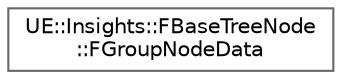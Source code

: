 digraph "Graphical Class Hierarchy"
{
 // INTERACTIVE_SVG=YES
 // LATEX_PDF_SIZE
  bgcolor="transparent";
  edge [fontname=Helvetica,fontsize=10,labelfontname=Helvetica,labelfontsize=10];
  node [fontname=Helvetica,fontsize=10,shape=box,height=0.2,width=0.4];
  rankdir="LR";
  Node0 [id="Node000000",label="UE::Insights::FBaseTreeNode\l::FGroupNodeData",height=0.2,width=0.4,color="grey40", fillcolor="white", style="filled",URL="$dc/d63/structUE_1_1Insights_1_1FBaseTreeNode_1_1FGroupNodeData.html",tooltip=" "];
}
